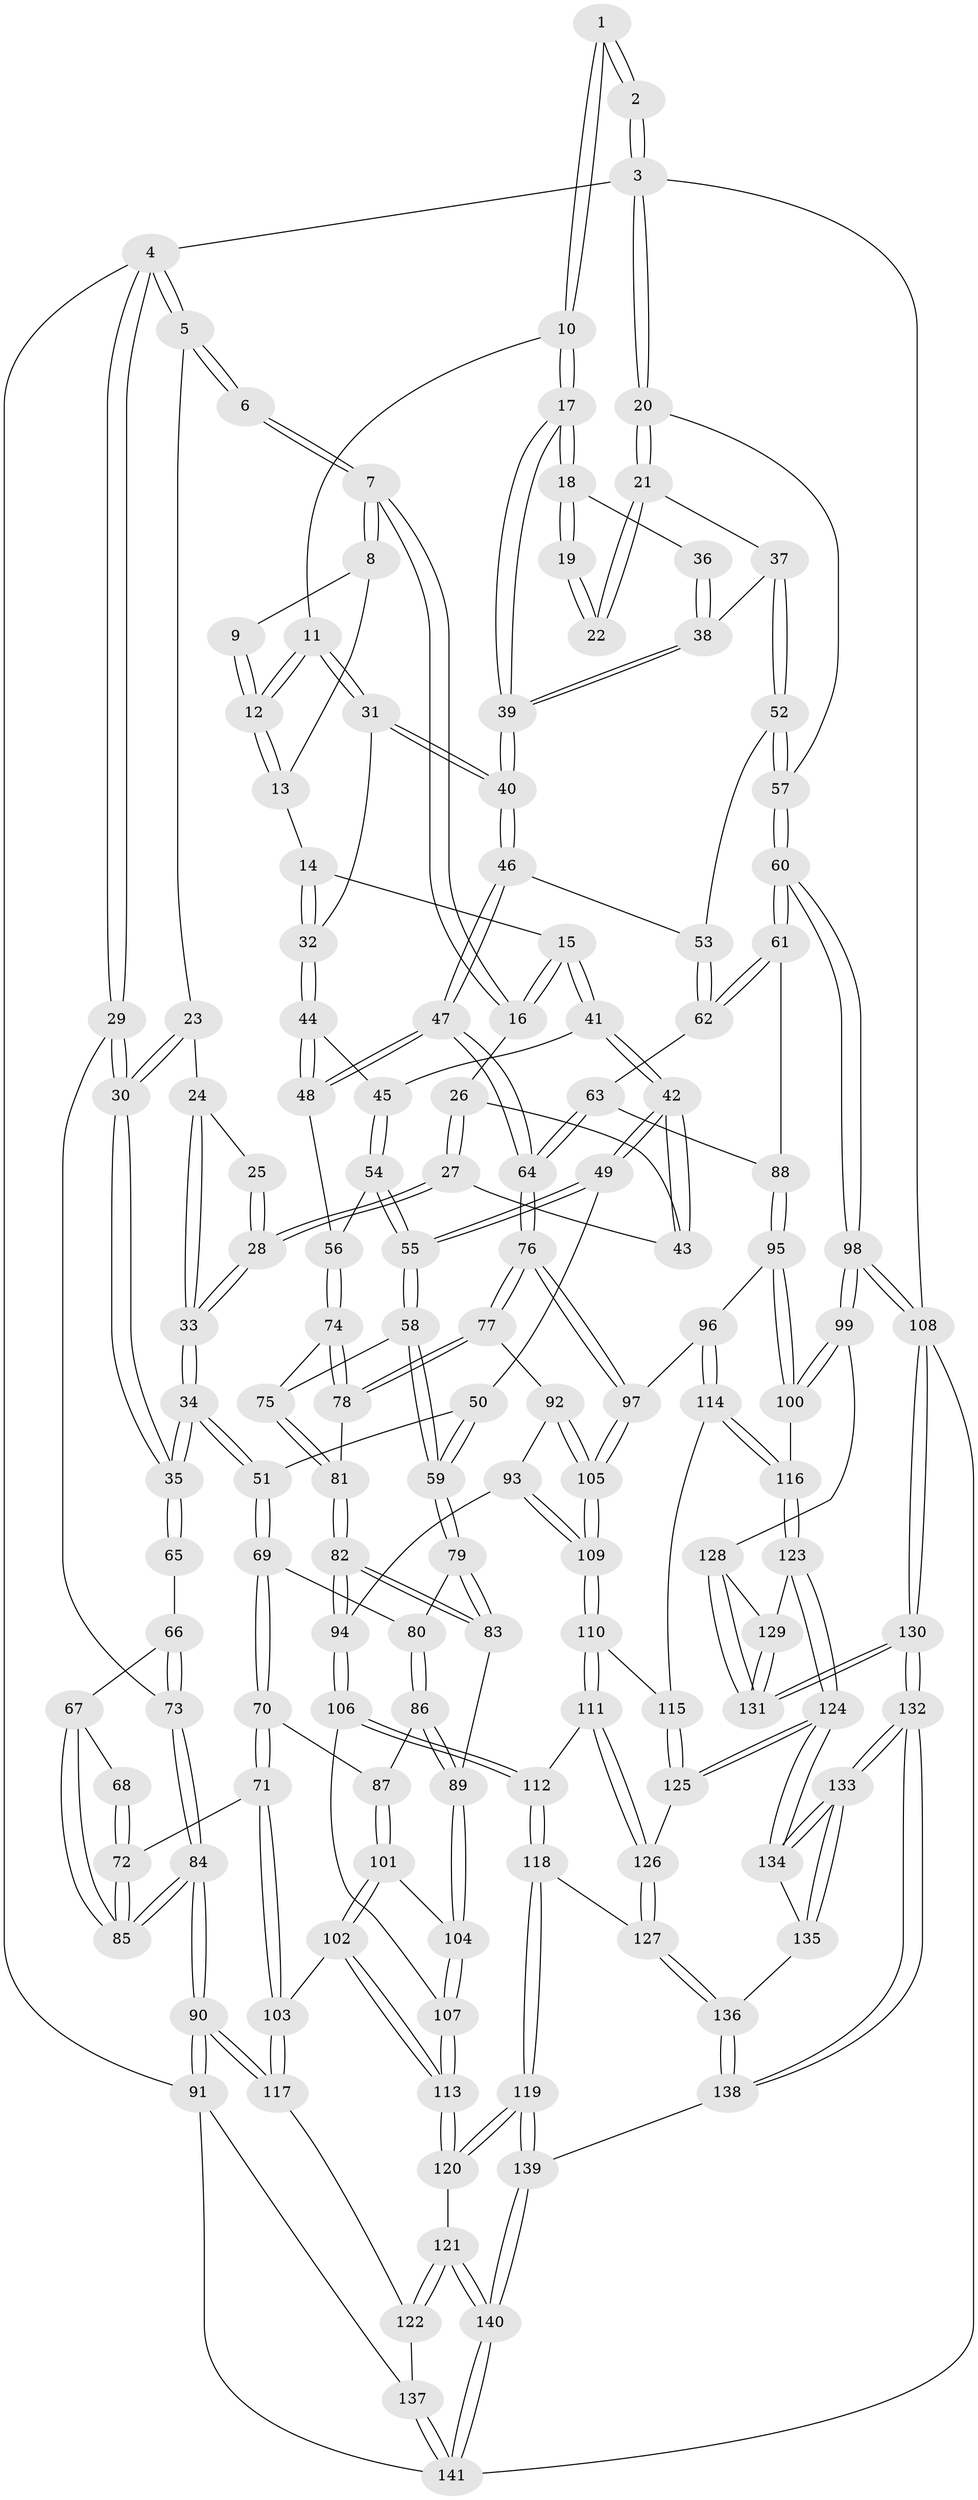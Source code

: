 // Generated by graph-tools (version 1.1) at 2025/17/03/09/25 04:17:13]
// undirected, 141 vertices, 349 edges
graph export_dot {
graph [start="1"]
  node [color=gray90,style=filled];
  1 [pos="+0.9082796290764618+0"];
  2 [pos="+1+0"];
  3 [pos="+1+0"];
  4 [pos="+0+0"];
  5 [pos="+0.13289086979074702+0"];
  6 [pos="+0.3836054455706026+0"];
  7 [pos="+0.4034168771474748+0"];
  8 [pos="+0.4772174206701759+0"];
  9 [pos="+0.6531896393318183+0"];
  10 [pos="+0.7530803101005422+0.08329848091801652"];
  11 [pos="+0.7040861427600091+0.07289985049520341"];
  12 [pos="+0.7012155238744782+0.06815945141887716"];
  13 [pos="+0.6507074636045402+0.059223985158237735"];
  14 [pos="+0.5664644883101203+0.061549280447702207"];
  15 [pos="+0.4273562298156755+0"];
  16 [pos="+0.4241658145515809+0"];
  17 [pos="+0.8184880238638987+0.12803354479666898"];
  18 [pos="+0.8337671181268601+0.11214813087034833"];
  19 [pos="+0.9798127124246226+0"];
  20 [pos="+1+0.3103216426533839"];
  21 [pos="+1+0.2135714375857371"];
  22 [pos="+0.9505871661285461+0.11422042971992945"];
  23 [pos="+0.10291228322535236+0.04980502851381385"];
  24 [pos="+0.1762190304536836+0.08468068674105407"];
  25 [pos="+0.22165308311948695+0.04554996896967236"];
  26 [pos="+0.41760062397794867+0"];
  27 [pos="+0.2785879013506182+0.15686042497352096"];
  28 [pos="+0.2585029551799793+0.17224823709069081"];
  29 [pos="+0+0.07397254245072327"];
  30 [pos="+0.044590364275334464+0.1264369187345763"];
  31 [pos="+0.6498330035659869+0.1522203470482994"];
  32 [pos="+0.625562608963563+0.1561851020640513"];
  33 [pos="+0.21199495327899567+0.22130382287252232"];
  34 [pos="+0.18381905031356852+0.2816168709089848"];
  35 [pos="+0.16339913859585567+0.2781020237580427"];
  36 [pos="+0.9325004707903565+0.11629176755086491"];
  37 [pos="+0.9185594086674659+0.19548935328538306"];
  38 [pos="+0.9048789042334877+0.1873692110960381"];
  39 [pos="+0.81890890689153+0.14742662688383495"];
  40 [pos="+0.7648904319805931+0.2553027118249094"];
  41 [pos="+0.49780140532877376+0.21140378067505589"];
  42 [pos="+0.41262084449797704+0.26350849523605646"];
  43 [pos="+0.37472797667120544+0.19498210786568387"];
  44 [pos="+0.5812525450259359+0.19949151371823334"];
  45 [pos="+0.5089164262196538+0.2155934771061952"];
  46 [pos="+0.7642871416050481+0.30187039337686566"];
  47 [pos="+0.7253510381877698+0.32896755870600597"];
  48 [pos="+0.6942926480016218+0.33479566586879783"];
  49 [pos="+0.39621632989643624+0.28589263908494783"];
  50 [pos="+0.35173808287177555+0.30693078140675983"];
  51 [pos="+0.20229206273253786+0.3028578069798322"];
  52 [pos="+0.8452930033318927+0.31740604665233113"];
  53 [pos="+0.8152159642910963+0.3212085928632685"];
  54 [pos="+0.5540976572579326+0.32788314277437314"];
  55 [pos="+0.49977807334383223+0.3916960653422152"];
  56 [pos="+0.6797231091108935+0.3431440840081141"];
  57 [pos="+1+0.34217039899541973"];
  58 [pos="+0.4995534852675742+0.39502443620715866"];
  59 [pos="+0.3982982959822765+0.4536891084144025"];
  60 [pos="+1+0.4161413383256409"];
  61 [pos="+0.9893930878601805+0.4634217824347624"];
  62 [pos="+0.8385127853401271+0.3851951340029366"];
  63 [pos="+0.8448193948911806+0.47274755083939085"];
  64 [pos="+0.7620965524662003+0.5215367247370941"];
  65 [pos="+0.15864420053827505+0.2798929059379085"];
  66 [pos="+0.05612332636648827+0.2999495419739354"];
  67 [pos="+0+0.44416042443737674"];
  68 [pos="+0.10560621636827981+0.3540460839782916"];
  69 [pos="+0.20932264121564756+0.39275576074024343"];
  70 [pos="+0.19579915839902506+0.4720257346179703"];
  71 [pos="+0.03529514643967152+0.5634717153017641"];
  72 [pos="+0+0.5585873789688438"];
  73 [pos="+0+0.28540505109984904"];
  74 [pos="+0.657202278535263+0.38431237806466584"];
  75 [pos="+0.5211720422379036+0.4229655672165308"];
  76 [pos="+0.7487582701860684+0.5494903366825361"];
  77 [pos="+0.686807050494895+0.5294967233601416"];
  78 [pos="+0.6332440097819305+0.46362741669075663"];
  79 [pos="+0.39733444784220495+0.45585772619197307"];
  80 [pos="+0.34505908896291543+0.4440329153717941"];
  81 [pos="+0.5476222697639045+0.48471254474275033"];
  82 [pos="+0.5252431821976504+0.5419243516172936"];
  83 [pos="+0.3988948072536814+0.5186154809786077"];
  84 [pos="+0+0.5801452778817194"];
  85 [pos="+0+0.5583906153051117"];
  86 [pos="+0.2778457822048147+0.5041495349207799"];
  87 [pos="+0.20943022350453885+0.4868232851973501"];
  88 [pos="+0.9154539642327866+0.4921210886153192"];
  89 [pos="+0.3789015024627467+0.540817288668113"];
  90 [pos="+0+0.7518538964472272"];
  91 [pos="+0+0.7844684963928333"];
  92 [pos="+0.6153241677289836+0.5671954795862817"];
  93 [pos="+0.5524567306905477+0.579555191040991"];
  94 [pos="+0.5412635238618163+0.5787556844964837"];
  95 [pos="+0.8677158685245617+0.6224372685979219"];
  96 [pos="+0.8005933151889448+0.6034064847188525"];
  97 [pos="+0.7530547969743305+0.5632427500676126"];
  98 [pos="+1+0.7013374956578801"];
  99 [pos="+0.9754202028657754+0.7019418199279197"];
  100 [pos="+0.9355015587293867+0.6858944905304363"];
  101 [pos="+0.23906049176877317+0.5854577078506545"];
  102 [pos="+0.21681123462234703+0.6732398850231843"];
  103 [pos="+0.1515139033692613+0.685358336588534"];
  104 [pos="+0.36848681925603477+0.5868762242221541"];
  105 [pos="+0.6750139026786289+0.6557089877112668"];
  106 [pos="+0.5088907838021727+0.6717025475477048"];
  107 [pos="+0.3796747849233721+0.6599390584067905"];
  108 [pos="+1+1"];
  109 [pos="+0.6688196145381519+0.6669703892118299"];
  110 [pos="+0.6580891069573436+0.7228342322969749"];
  111 [pos="+0.6350485779244006+0.7333627617890319"];
  112 [pos="+0.5310666098394937+0.7096699896363723"];
  113 [pos="+0.3228210474980501+0.7286113945483673"];
  114 [pos="+0.7558323657291284+0.7375135593054872"];
  115 [pos="+0.6617294719274962+0.7242647959547156"];
  116 [pos="+0.7799475852520478+0.7583975785751355"];
  117 [pos="+0.13812855884787234+0.7226389350766295"];
  118 [pos="+0.4755886735675904+0.8291430522291082"];
  119 [pos="+0.4286056859865846+0.8541288020559039"];
  120 [pos="+0.3262391288851872+0.7589384941320456"];
  121 [pos="+0.2180607159387245+0.8633035495825276"];
  122 [pos="+0.12612361066335387+0.830009576587051"];
  123 [pos="+0.792219853062303+0.8344493926016295"];
  124 [pos="+0.7521087819125841+0.8620436040649969"];
  125 [pos="+0.7212028644194869+0.8491121626678412"];
  126 [pos="+0.6178402635133097+0.8530736421348006"];
  127 [pos="+0.6027480312386901+0.8736668545796585"];
  128 [pos="+0.9207689639804264+0.7731771424463032"];
  129 [pos="+0.8323282713333541+0.8481536541038992"];
  130 [pos="+1+1"];
  131 [pos="+0.9208313249104927+0.978730735878161"];
  132 [pos="+1+1"];
  133 [pos="+1+1"];
  134 [pos="+0.7483016491469048+0.8772352042704157"];
  135 [pos="+0.7042735551027359+0.9337207183538878"];
  136 [pos="+0.6143006442474344+0.9473334827442684"];
  137 [pos="+0.08184325892577804+0.852470841444589"];
  138 [pos="+0.5136050616531254+1"];
  139 [pos="+0.37415677401266856+1"];
  140 [pos="+0.33869725995627936+1"];
  141 [pos="+0.10974637792625051+1"];
  1 -- 2;
  1 -- 2;
  1 -- 10;
  1 -- 10;
  2 -- 3;
  2 -- 3;
  3 -- 4;
  3 -- 20;
  3 -- 20;
  3 -- 108;
  4 -- 5;
  4 -- 5;
  4 -- 29;
  4 -- 29;
  4 -- 91;
  5 -- 6;
  5 -- 6;
  5 -- 23;
  6 -- 7;
  6 -- 7;
  7 -- 8;
  7 -- 8;
  7 -- 16;
  7 -- 16;
  8 -- 9;
  8 -- 13;
  9 -- 12;
  9 -- 12;
  10 -- 11;
  10 -- 17;
  10 -- 17;
  11 -- 12;
  11 -- 12;
  11 -- 31;
  11 -- 31;
  12 -- 13;
  12 -- 13;
  13 -- 14;
  14 -- 15;
  14 -- 32;
  14 -- 32;
  15 -- 16;
  15 -- 16;
  15 -- 41;
  15 -- 41;
  16 -- 26;
  17 -- 18;
  17 -- 18;
  17 -- 39;
  17 -- 39;
  18 -- 19;
  18 -- 19;
  18 -- 36;
  19 -- 22;
  19 -- 22;
  20 -- 21;
  20 -- 21;
  20 -- 57;
  21 -- 22;
  21 -- 22;
  21 -- 37;
  23 -- 24;
  23 -- 30;
  23 -- 30;
  24 -- 25;
  24 -- 33;
  24 -- 33;
  25 -- 28;
  25 -- 28;
  26 -- 27;
  26 -- 27;
  26 -- 43;
  27 -- 28;
  27 -- 28;
  27 -- 43;
  28 -- 33;
  28 -- 33;
  29 -- 30;
  29 -- 30;
  29 -- 73;
  30 -- 35;
  30 -- 35;
  31 -- 32;
  31 -- 40;
  31 -- 40;
  32 -- 44;
  32 -- 44;
  33 -- 34;
  33 -- 34;
  34 -- 35;
  34 -- 35;
  34 -- 51;
  34 -- 51;
  35 -- 65;
  35 -- 65;
  36 -- 38;
  36 -- 38;
  37 -- 38;
  37 -- 52;
  37 -- 52;
  38 -- 39;
  38 -- 39;
  39 -- 40;
  39 -- 40;
  40 -- 46;
  40 -- 46;
  41 -- 42;
  41 -- 42;
  41 -- 45;
  42 -- 43;
  42 -- 43;
  42 -- 49;
  42 -- 49;
  44 -- 45;
  44 -- 48;
  44 -- 48;
  45 -- 54;
  45 -- 54;
  46 -- 47;
  46 -- 47;
  46 -- 53;
  47 -- 48;
  47 -- 48;
  47 -- 64;
  47 -- 64;
  48 -- 56;
  49 -- 50;
  49 -- 55;
  49 -- 55;
  50 -- 51;
  50 -- 59;
  50 -- 59;
  51 -- 69;
  51 -- 69;
  52 -- 53;
  52 -- 57;
  52 -- 57;
  53 -- 62;
  53 -- 62;
  54 -- 55;
  54 -- 55;
  54 -- 56;
  55 -- 58;
  55 -- 58;
  56 -- 74;
  56 -- 74;
  57 -- 60;
  57 -- 60;
  58 -- 59;
  58 -- 59;
  58 -- 75;
  59 -- 79;
  59 -- 79;
  60 -- 61;
  60 -- 61;
  60 -- 98;
  60 -- 98;
  61 -- 62;
  61 -- 62;
  61 -- 88;
  62 -- 63;
  63 -- 64;
  63 -- 64;
  63 -- 88;
  64 -- 76;
  64 -- 76;
  65 -- 66;
  66 -- 67;
  66 -- 73;
  66 -- 73;
  67 -- 68;
  67 -- 85;
  67 -- 85;
  68 -- 72;
  68 -- 72;
  69 -- 70;
  69 -- 70;
  69 -- 80;
  70 -- 71;
  70 -- 71;
  70 -- 87;
  71 -- 72;
  71 -- 103;
  71 -- 103;
  72 -- 85;
  72 -- 85;
  73 -- 84;
  73 -- 84;
  74 -- 75;
  74 -- 78;
  74 -- 78;
  75 -- 81;
  75 -- 81;
  76 -- 77;
  76 -- 77;
  76 -- 97;
  76 -- 97;
  77 -- 78;
  77 -- 78;
  77 -- 92;
  78 -- 81;
  79 -- 80;
  79 -- 83;
  79 -- 83;
  80 -- 86;
  80 -- 86;
  81 -- 82;
  81 -- 82;
  82 -- 83;
  82 -- 83;
  82 -- 94;
  82 -- 94;
  83 -- 89;
  84 -- 85;
  84 -- 85;
  84 -- 90;
  84 -- 90;
  86 -- 87;
  86 -- 89;
  86 -- 89;
  87 -- 101;
  87 -- 101;
  88 -- 95;
  88 -- 95;
  89 -- 104;
  89 -- 104;
  90 -- 91;
  90 -- 91;
  90 -- 117;
  90 -- 117;
  91 -- 137;
  91 -- 141;
  92 -- 93;
  92 -- 105;
  92 -- 105;
  93 -- 94;
  93 -- 109;
  93 -- 109;
  94 -- 106;
  94 -- 106;
  95 -- 96;
  95 -- 100;
  95 -- 100;
  96 -- 97;
  96 -- 114;
  96 -- 114;
  97 -- 105;
  97 -- 105;
  98 -- 99;
  98 -- 99;
  98 -- 108;
  98 -- 108;
  99 -- 100;
  99 -- 100;
  99 -- 128;
  100 -- 116;
  101 -- 102;
  101 -- 102;
  101 -- 104;
  102 -- 103;
  102 -- 113;
  102 -- 113;
  103 -- 117;
  103 -- 117;
  104 -- 107;
  104 -- 107;
  105 -- 109;
  105 -- 109;
  106 -- 107;
  106 -- 112;
  106 -- 112;
  107 -- 113;
  107 -- 113;
  108 -- 130;
  108 -- 130;
  108 -- 141;
  109 -- 110;
  109 -- 110;
  110 -- 111;
  110 -- 111;
  110 -- 115;
  111 -- 112;
  111 -- 126;
  111 -- 126;
  112 -- 118;
  112 -- 118;
  113 -- 120;
  113 -- 120;
  114 -- 115;
  114 -- 116;
  114 -- 116;
  115 -- 125;
  115 -- 125;
  116 -- 123;
  116 -- 123;
  117 -- 122;
  118 -- 119;
  118 -- 119;
  118 -- 127;
  119 -- 120;
  119 -- 120;
  119 -- 139;
  119 -- 139;
  120 -- 121;
  121 -- 122;
  121 -- 122;
  121 -- 140;
  121 -- 140;
  122 -- 137;
  123 -- 124;
  123 -- 124;
  123 -- 129;
  124 -- 125;
  124 -- 125;
  124 -- 134;
  124 -- 134;
  125 -- 126;
  126 -- 127;
  126 -- 127;
  127 -- 136;
  127 -- 136;
  128 -- 129;
  128 -- 131;
  128 -- 131;
  129 -- 131;
  129 -- 131;
  130 -- 131;
  130 -- 131;
  130 -- 132;
  130 -- 132;
  132 -- 133;
  132 -- 133;
  132 -- 138;
  132 -- 138;
  133 -- 134;
  133 -- 134;
  133 -- 135;
  133 -- 135;
  134 -- 135;
  135 -- 136;
  136 -- 138;
  136 -- 138;
  137 -- 141;
  137 -- 141;
  138 -- 139;
  139 -- 140;
  139 -- 140;
  140 -- 141;
  140 -- 141;
}
